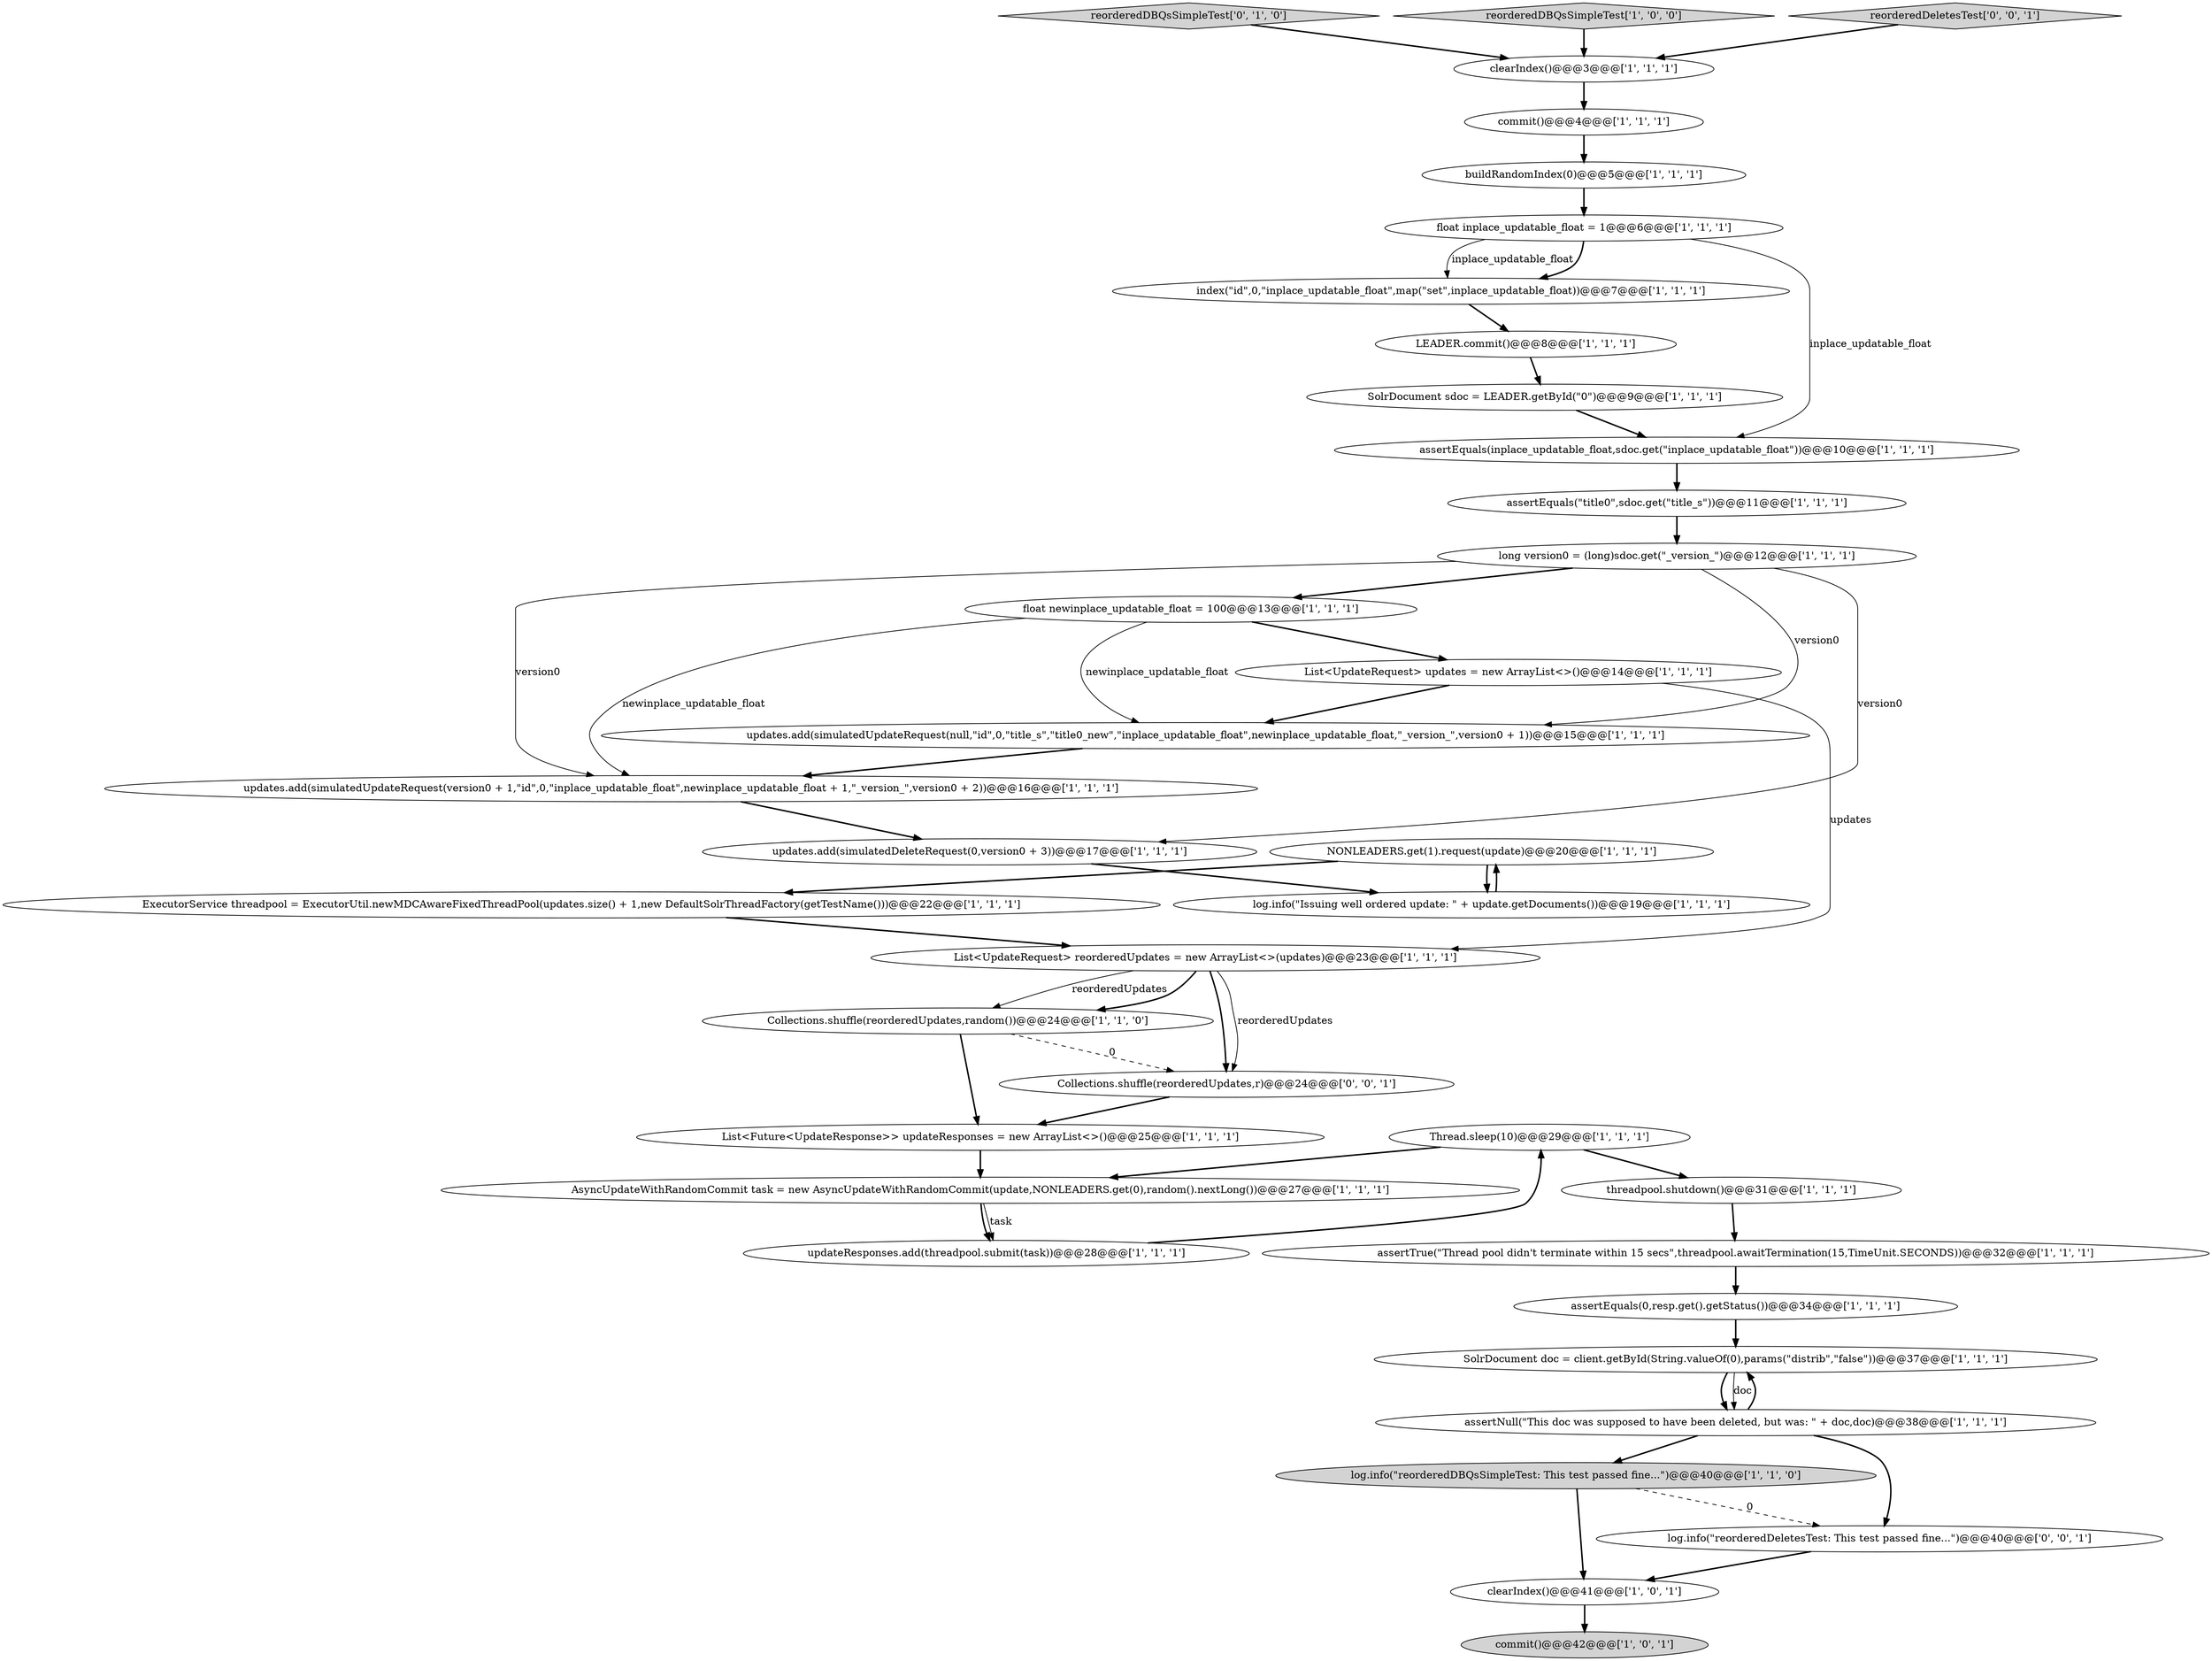 digraph {
26 [style = filled, label = "assertEquals(0,resp.get().getStatus())@@@34@@@['1', '1', '1']", fillcolor = white, shape = ellipse image = "AAA0AAABBB1BBB"];
8 [style = filled, label = "clearIndex()@@@41@@@['1', '0', '1']", fillcolor = white, shape = ellipse image = "AAA0AAABBB1BBB"];
24 [style = filled, label = "long version0 = (long)sdoc.get(\"_version_\")@@@12@@@['1', '1', '1']", fillcolor = white, shape = ellipse image = "AAA0AAABBB1BBB"];
25 [style = filled, label = "AsyncUpdateWithRandomCommit task = new AsyncUpdateWithRandomCommit(update,NONLEADERS.get(0),random().nextLong())@@@27@@@['1', '1', '1']", fillcolor = white, shape = ellipse image = "AAA0AAABBB1BBB"];
6 [style = filled, label = "log.info(\"reorderedDBQsSimpleTest: This test passed fine...\")@@@40@@@['1', '1', '0']", fillcolor = lightgray, shape = ellipse image = "AAA0AAABBB1BBB"];
29 [style = filled, label = "updates.add(simulatedUpdateRequest(version0 + 1,\"id\",0,\"inplace_updatable_float\",newinplace_updatable_float + 1,\"_version_\",version0 + 2))@@@16@@@['1', '1', '1']", fillcolor = white, shape = ellipse image = "AAA0AAABBB1BBB"];
30 [style = filled, label = "updates.add(simulatedUpdateRequest(null,\"id\",0,\"title_s\",\"title0_new\",\"inplace_updatable_float\",newinplace_updatable_float,\"_version_\",version0 + 1))@@@15@@@['1', '1', '1']", fillcolor = white, shape = ellipse image = "AAA0AAABBB1BBB"];
33 [style = filled, label = "reorderedDBQsSimpleTest['0', '1', '0']", fillcolor = lightgray, shape = diamond image = "AAA0AAABBB2BBB"];
36 [style = filled, label = "Collections.shuffle(reorderedUpdates,r)@@@24@@@['0', '0', '1']", fillcolor = white, shape = ellipse image = "AAA0AAABBB3BBB"];
0 [style = filled, label = "index(\"id\",0,\"inplace_updatable_float\",map(\"set\",inplace_updatable_float))@@@7@@@['1', '1', '1']", fillcolor = white, shape = ellipse image = "AAA0AAABBB1BBB"];
17 [style = filled, label = "Collections.shuffle(reorderedUpdates,random())@@@24@@@['1', '1', '0']", fillcolor = white, shape = ellipse image = "AAA0AAABBB1BBB"];
23 [style = filled, label = "reorderedDBQsSimpleTest['1', '0', '0']", fillcolor = lightgray, shape = diamond image = "AAA0AAABBB1BBB"];
32 [style = filled, label = "ExecutorService threadpool = ExecutorUtil.newMDCAwareFixedThreadPool(updates.size() + 1,new DefaultSolrThreadFactory(getTestName()))@@@22@@@['1', '1', '1']", fillcolor = white, shape = ellipse image = "AAA0AAABBB1BBB"];
5 [style = filled, label = "log.info(\"Issuing well ordered update: \" + update.getDocuments())@@@19@@@['1', '1', '1']", fillcolor = white, shape = ellipse image = "AAA0AAABBB1BBB"];
4 [style = filled, label = "updates.add(simulatedDeleteRequest(0,version0 + 3))@@@17@@@['1', '1', '1']", fillcolor = white, shape = ellipse image = "AAA0AAABBB1BBB"];
20 [style = filled, label = "float newinplace_updatable_float = 100@@@13@@@['1', '1', '1']", fillcolor = white, shape = ellipse image = "AAA0AAABBB1BBB"];
10 [style = filled, label = "clearIndex()@@@3@@@['1', '1', '1']", fillcolor = white, shape = ellipse image = "AAA0AAABBB1BBB"];
15 [style = filled, label = "List<Future<UpdateResponse>> updateResponses = new ArrayList<>()@@@25@@@['1', '1', '1']", fillcolor = white, shape = ellipse image = "AAA0AAABBB1BBB"];
21 [style = filled, label = "Thread.sleep(10)@@@29@@@['1', '1', '1']", fillcolor = white, shape = ellipse image = "AAA0AAABBB1BBB"];
14 [style = filled, label = "commit()@@@4@@@['1', '1', '1']", fillcolor = white, shape = ellipse image = "AAA0AAABBB1BBB"];
31 [style = filled, label = "List<UpdateRequest> reorderedUpdates = new ArrayList<>(updates)@@@23@@@['1', '1', '1']", fillcolor = white, shape = ellipse image = "AAA0AAABBB1BBB"];
13 [style = filled, label = "assertEquals(inplace_updatable_float,sdoc.get(\"inplace_updatable_float\"))@@@10@@@['1', '1', '1']", fillcolor = white, shape = ellipse image = "AAA0AAABBB1BBB"];
35 [style = filled, label = "log.info(\"reorderedDeletesTest: This test passed fine...\")@@@40@@@['0', '0', '1']", fillcolor = white, shape = ellipse image = "AAA0AAABBB3BBB"];
3 [style = filled, label = "assertTrue(\"Thread pool didn't terminate within 15 secs\",threadpool.awaitTermination(15,TimeUnit.SECONDS))@@@32@@@['1', '1', '1']", fillcolor = white, shape = ellipse image = "AAA0AAABBB1BBB"];
18 [style = filled, label = "SolrDocument doc = client.getById(String.valueOf(0),params(\"distrib\",\"false\"))@@@37@@@['1', '1', '1']", fillcolor = white, shape = ellipse image = "AAA0AAABBB1BBB"];
16 [style = filled, label = "buildRandomIndex(0)@@@5@@@['1', '1', '1']", fillcolor = white, shape = ellipse image = "AAA0AAABBB1BBB"];
22 [style = filled, label = "float inplace_updatable_float = 1@@@6@@@['1', '1', '1']", fillcolor = white, shape = ellipse image = "AAA0AAABBB1BBB"];
27 [style = filled, label = "commit()@@@42@@@['1', '0', '1']", fillcolor = lightgray, shape = ellipse image = "AAA0AAABBB1BBB"];
34 [style = filled, label = "reorderedDeletesTest['0', '0', '1']", fillcolor = lightgray, shape = diamond image = "AAA0AAABBB3BBB"];
19 [style = filled, label = "SolrDocument sdoc = LEADER.getById(\"0\")@@@9@@@['1', '1', '1']", fillcolor = white, shape = ellipse image = "AAA0AAABBB1BBB"];
28 [style = filled, label = "updateResponses.add(threadpool.submit(task))@@@28@@@['1', '1', '1']", fillcolor = white, shape = ellipse image = "AAA0AAABBB1BBB"];
1 [style = filled, label = "assertEquals(\"title0\",sdoc.get(\"title_s\"))@@@11@@@['1', '1', '1']", fillcolor = white, shape = ellipse image = "AAA0AAABBB1BBB"];
7 [style = filled, label = "List<UpdateRequest> updates = new ArrayList<>()@@@14@@@['1', '1', '1']", fillcolor = white, shape = ellipse image = "AAA0AAABBB1BBB"];
9 [style = filled, label = "NONLEADERS.get(1).request(update)@@@20@@@['1', '1', '1']", fillcolor = white, shape = ellipse image = "AAA0AAABBB1BBB"];
12 [style = filled, label = "assertNull(\"This doc was supposed to have been deleted, but was: \" + doc,doc)@@@38@@@['1', '1', '1']", fillcolor = white, shape = ellipse image = "AAA0AAABBB1BBB"];
2 [style = filled, label = "threadpool.shutdown()@@@31@@@['1', '1', '1']", fillcolor = white, shape = ellipse image = "AAA0AAABBB1BBB"];
11 [style = filled, label = "LEADER.commit()@@@8@@@['1', '1', '1']", fillcolor = white, shape = ellipse image = "AAA0AAABBB1BBB"];
14->16 [style = bold, label=""];
25->28 [style = solid, label="task"];
29->4 [style = bold, label=""];
25->28 [style = bold, label=""];
5->9 [style = bold, label=""];
7->30 [style = bold, label=""];
10->14 [style = bold, label=""];
15->25 [style = bold, label=""];
2->3 [style = bold, label=""];
9->32 [style = bold, label=""];
36->15 [style = bold, label=""];
18->12 [style = bold, label=""];
3->26 [style = bold, label=""];
0->11 [style = bold, label=""];
31->36 [style = bold, label=""];
33->10 [style = bold, label=""];
24->29 [style = solid, label="version0"];
20->29 [style = solid, label="newinplace_updatable_float"];
12->35 [style = bold, label=""];
21->25 [style = bold, label=""];
11->19 [style = bold, label=""];
16->22 [style = bold, label=""];
12->6 [style = bold, label=""];
34->10 [style = bold, label=""];
24->4 [style = solid, label="version0"];
30->29 [style = bold, label=""];
13->1 [style = bold, label=""];
6->35 [style = dashed, label="0"];
21->2 [style = bold, label=""];
24->20 [style = bold, label=""];
20->30 [style = solid, label="newinplace_updatable_float"];
28->21 [style = bold, label=""];
22->0 [style = solid, label="inplace_updatable_float"];
22->0 [style = bold, label=""];
19->13 [style = bold, label=""];
31->17 [style = solid, label="reorderedUpdates"];
31->36 [style = solid, label="reorderedUpdates"];
1->24 [style = bold, label=""];
6->8 [style = bold, label=""];
12->18 [style = bold, label=""];
17->15 [style = bold, label=""];
35->8 [style = bold, label=""];
23->10 [style = bold, label=""];
9->5 [style = bold, label=""];
18->12 [style = solid, label="doc"];
31->17 [style = bold, label=""];
20->7 [style = bold, label=""];
17->36 [style = dashed, label="0"];
22->13 [style = solid, label="inplace_updatable_float"];
8->27 [style = bold, label=""];
4->5 [style = bold, label=""];
32->31 [style = bold, label=""];
7->31 [style = solid, label="updates"];
26->18 [style = bold, label=""];
24->30 [style = solid, label="version0"];
}
